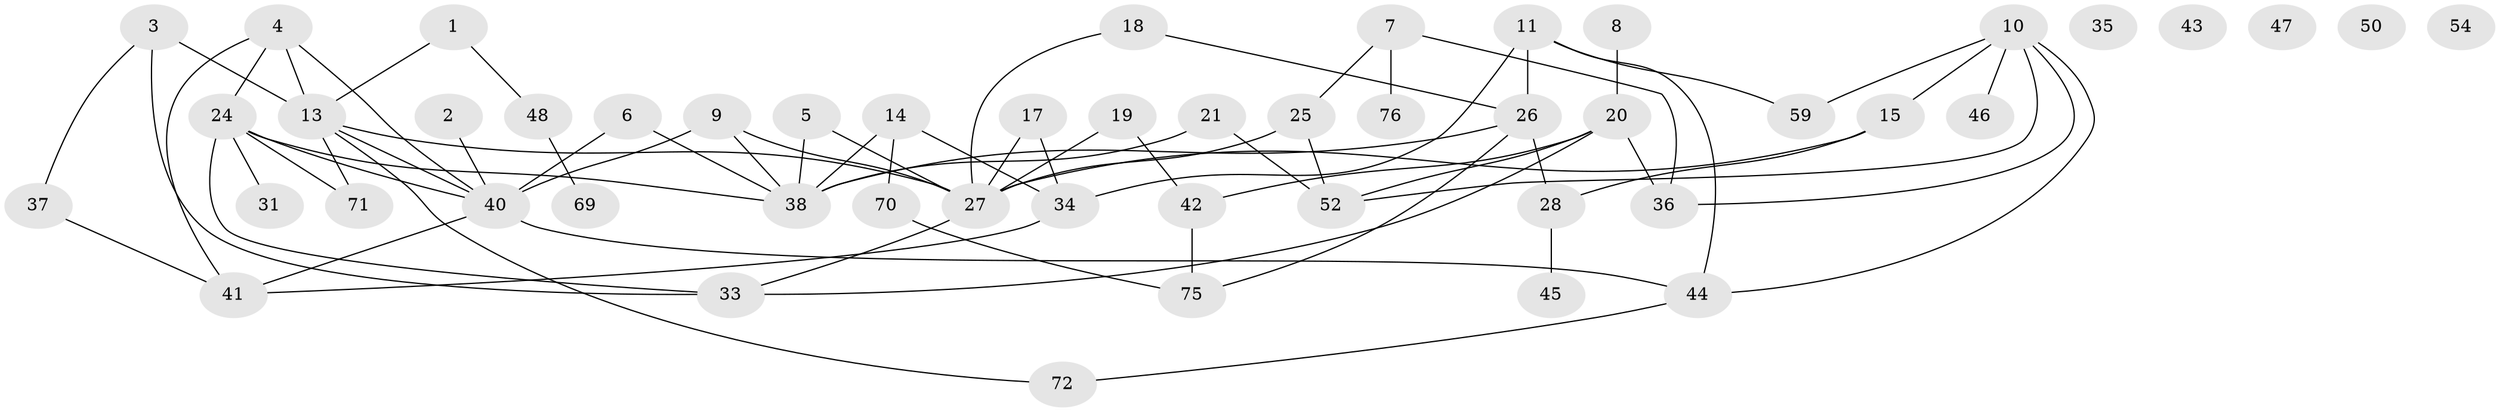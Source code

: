 // Generated by graph-tools (version 1.1) at 2025/23/03/03/25 07:23:28]
// undirected, 50 vertices, 72 edges
graph export_dot {
graph [start="1"]
  node [color=gray90,style=filled];
  1 [super="+23"];
  2;
  3 [super="+29"];
  4 [super="+22"];
  5;
  6 [super="+32"];
  7 [super="+12"];
  8 [super="+55"];
  9 [super="+77"];
  10 [super="+30"];
  11 [super="+57"];
  13 [super="+60"];
  14 [super="+16"];
  15 [super="+53"];
  17;
  18;
  19 [super="+49"];
  20 [super="+51"];
  21;
  24 [super="+73"];
  25 [super="+61"];
  26 [super="+64"];
  27 [super="+56"];
  28 [super="+39"];
  31;
  33 [super="+78"];
  34 [super="+62"];
  35;
  36 [super="+66"];
  37 [super="+68"];
  38 [super="+67"];
  40 [super="+65"];
  41 [super="+63"];
  42 [super="+79"];
  43;
  44 [super="+58"];
  45;
  46;
  47;
  48;
  50;
  52 [super="+74"];
  54;
  59;
  69;
  70;
  71;
  72;
  75;
  76 [super="+80"];
  1 -- 13;
  1 -- 48;
  2 -- 40;
  3 -- 37;
  3 -- 33;
  3 -- 13;
  4 -- 13;
  4 -- 40;
  4 -- 41;
  4 -- 24;
  5 -- 27;
  5 -- 38;
  6 -- 40;
  6 -- 38;
  7 -- 76;
  7 -- 25;
  7 -- 36;
  8 -- 20;
  9 -- 38;
  9 -- 27;
  9 -- 40;
  10 -- 59;
  10 -- 36;
  10 -- 52;
  10 -- 44;
  10 -- 46;
  10 -- 15;
  11 -- 26;
  11 -- 44;
  11 -- 59;
  11 -- 34;
  13 -- 27;
  13 -- 40;
  13 -- 72;
  13 -- 71;
  14 -- 70;
  14 -- 38;
  14 -- 34;
  15 -- 27;
  15 -- 28;
  17 -- 27;
  17 -- 34;
  18 -- 27;
  18 -- 26;
  19 -- 27;
  19 -- 42;
  20 -- 33;
  20 -- 36;
  20 -- 52;
  20 -- 42;
  21 -- 38;
  21 -- 52;
  24 -- 38;
  24 -- 71;
  24 -- 40;
  24 -- 31;
  24 -- 33;
  25 -- 27;
  25 -- 52;
  26 -- 38;
  26 -- 75;
  26 -- 28;
  27 -- 33;
  28 -- 45;
  34 -- 41;
  37 -- 41;
  40 -- 44;
  40 -- 41;
  42 -- 75;
  44 -- 72;
  48 -- 69;
  70 -- 75;
}
